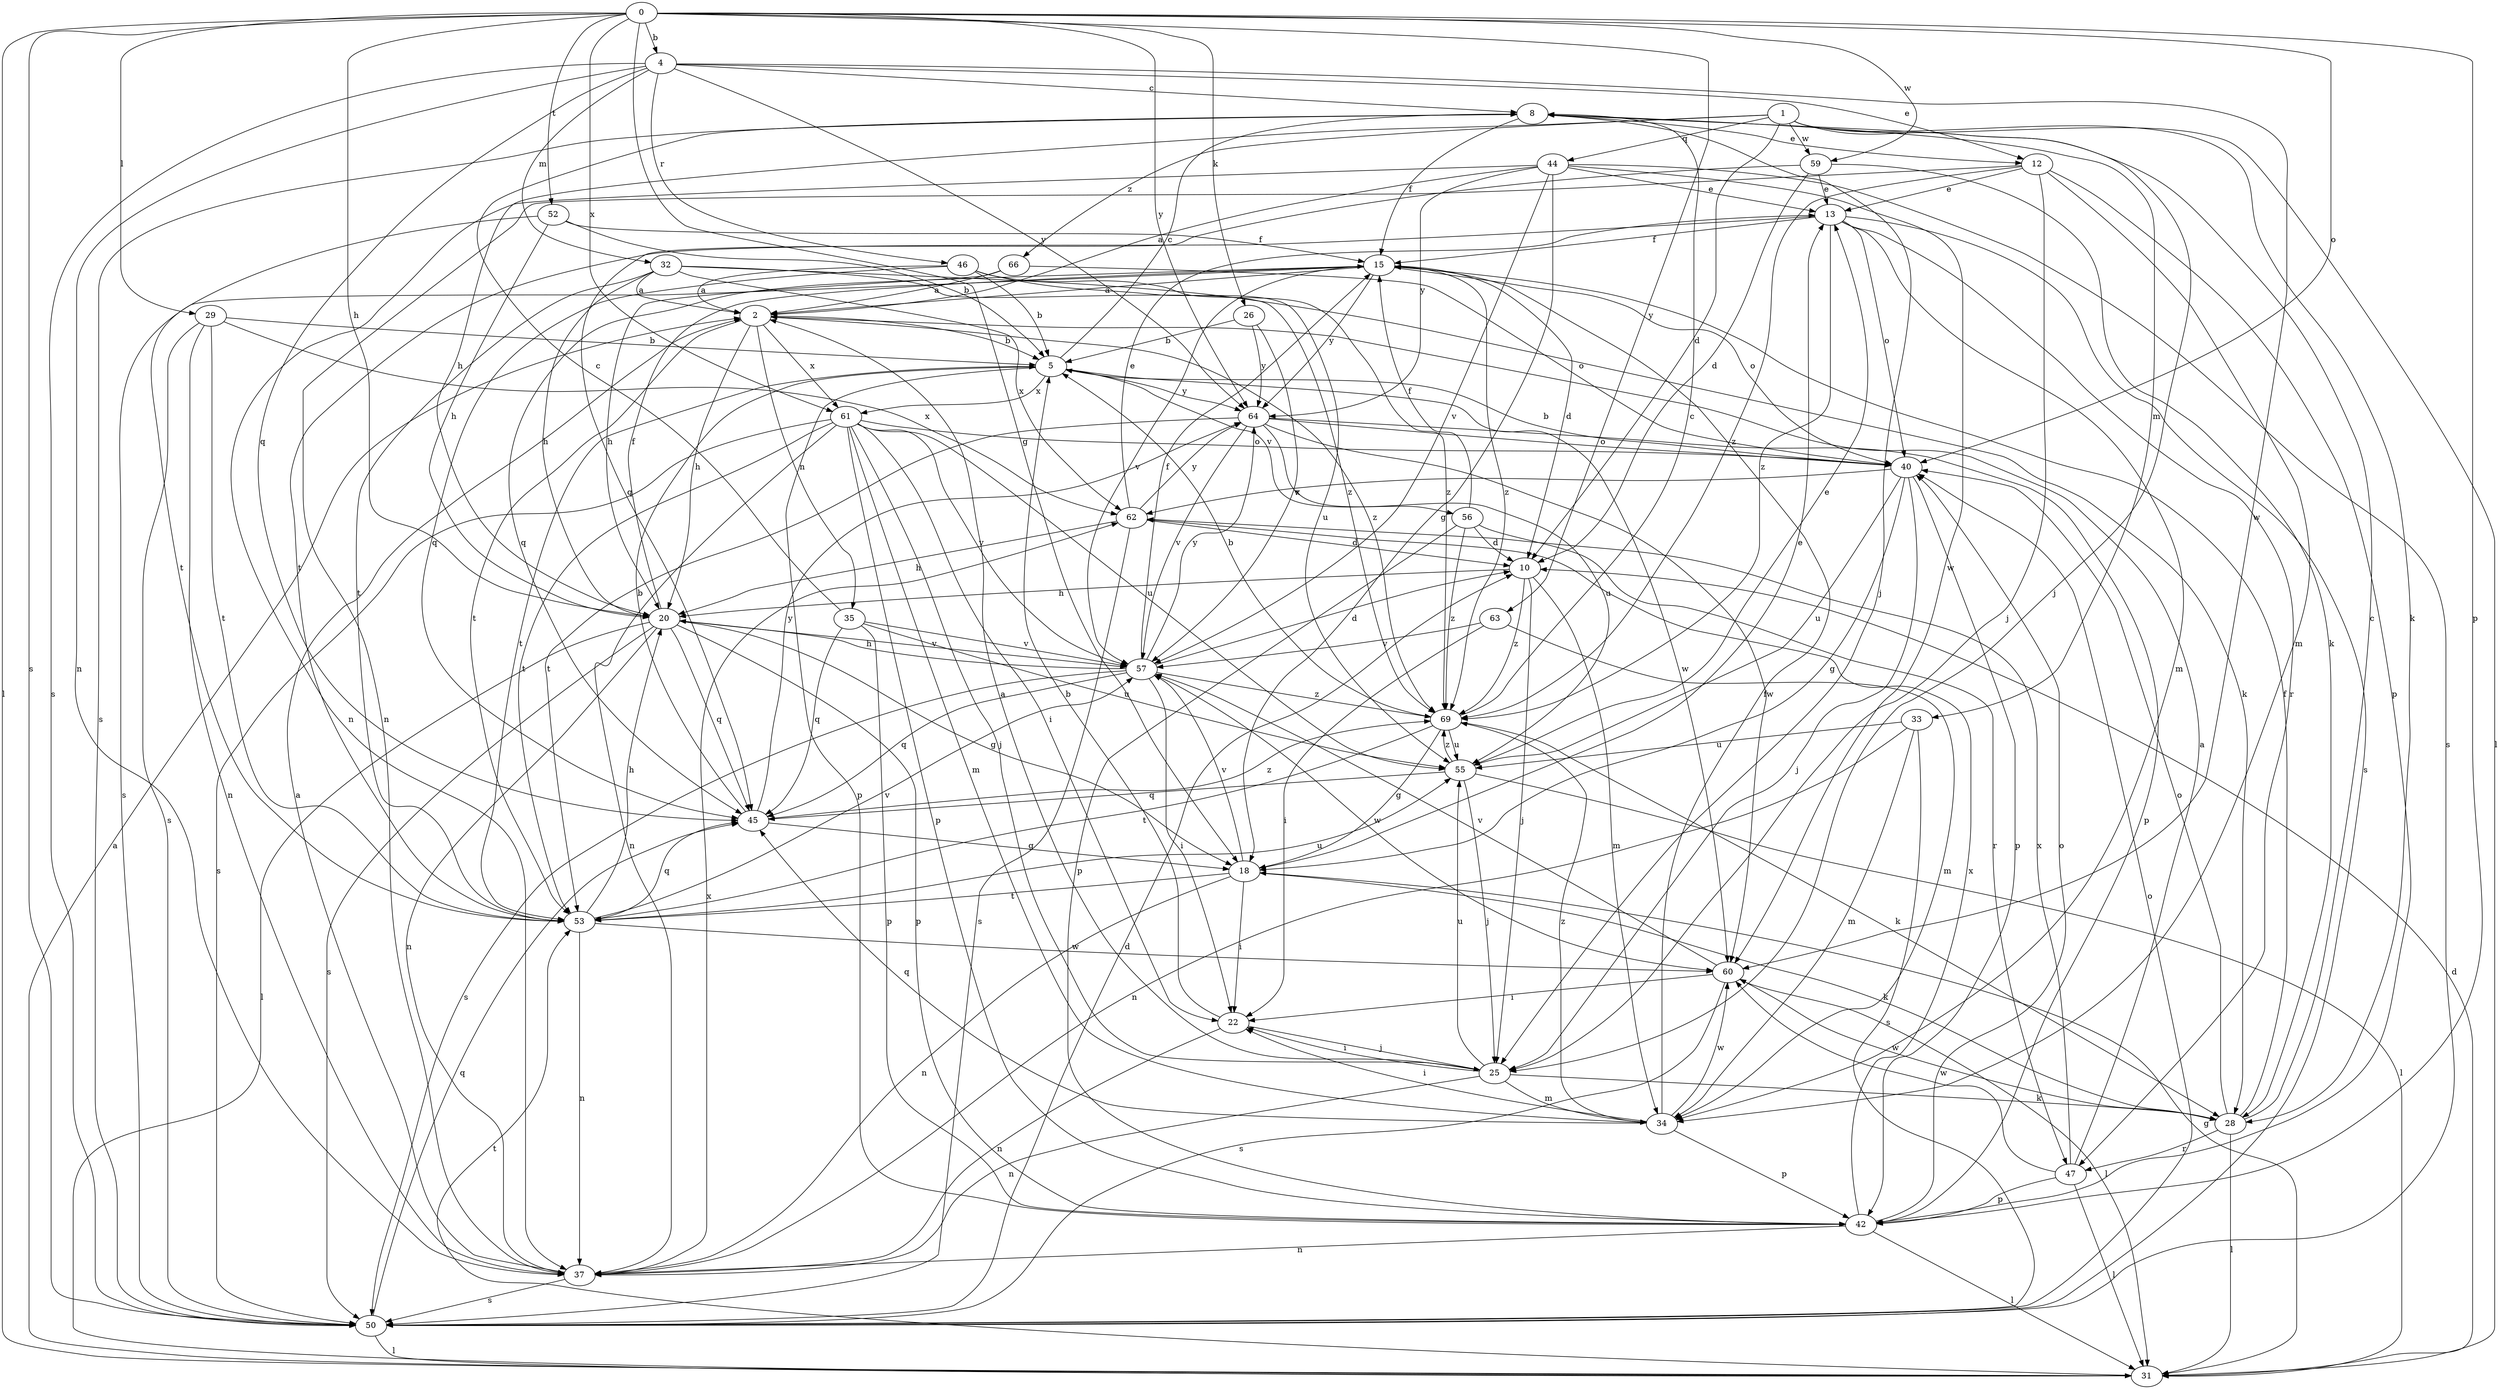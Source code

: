 strict digraph  {
0;
1;
2;
4;
5;
8;
10;
12;
13;
15;
18;
20;
22;
25;
26;
28;
29;
31;
32;
33;
34;
35;
37;
40;
42;
44;
45;
46;
47;
50;
52;
53;
55;
56;
57;
59;
60;
61;
62;
63;
64;
66;
69;
0 -> 4  [label=b];
0 -> 18  [label=g];
0 -> 20  [label=h];
0 -> 26  [label=k];
0 -> 29  [label=l];
0 -> 31  [label=l];
0 -> 40  [label=o];
0 -> 42  [label=p];
0 -> 50  [label=s];
0 -> 52  [label=t];
0 -> 59  [label=w];
0 -> 61  [label=x];
0 -> 63  [label=y];
0 -> 64  [label=y];
1 -> 10  [label=d];
1 -> 20  [label=h];
1 -> 25  [label=j];
1 -> 28  [label=k];
1 -> 31  [label=l];
1 -> 44  [label=q];
1 -> 59  [label=w];
1 -> 66  [label=z];
2 -> 5  [label=b];
2 -> 20  [label=h];
2 -> 35  [label=n];
2 -> 53  [label=t];
2 -> 61  [label=x];
2 -> 69  [label=z];
4 -> 8  [label=c];
4 -> 12  [label=e];
4 -> 32  [label=m];
4 -> 37  [label=n];
4 -> 45  [label=q];
4 -> 46  [label=r];
4 -> 50  [label=s];
4 -> 60  [label=w];
4 -> 64  [label=y];
5 -> 8  [label=c];
5 -> 42  [label=p];
5 -> 53  [label=t];
5 -> 56  [label=v];
5 -> 60  [label=w];
5 -> 61  [label=x];
5 -> 64  [label=y];
8 -> 12  [label=e];
8 -> 15  [label=f];
8 -> 25  [label=j];
8 -> 33  [label=m];
8 -> 50  [label=s];
10 -> 20  [label=h];
10 -> 25  [label=j];
10 -> 34  [label=m];
10 -> 69  [label=z];
12 -> 13  [label=e];
12 -> 25  [label=j];
12 -> 34  [label=m];
12 -> 37  [label=n];
12 -> 42  [label=p];
12 -> 69  [label=z];
13 -> 15  [label=f];
13 -> 34  [label=m];
13 -> 40  [label=o];
13 -> 47  [label=r];
13 -> 50  [label=s];
13 -> 53  [label=t];
13 -> 69  [label=z];
15 -> 2  [label=a];
15 -> 10  [label=d];
15 -> 40  [label=o];
15 -> 45  [label=q];
15 -> 50  [label=s];
15 -> 57  [label=v];
15 -> 64  [label=y];
15 -> 69  [label=z];
18 -> 13  [label=e];
18 -> 22  [label=i];
18 -> 28  [label=k];
18 -> 37  [label=n];
18 -> 53  [label=t];
18 -> 57  [label=v];
20 -> 15  [label=f];
20 -> 18  [label=g];
20 -> 31  [label=l];
20 -> 37  [label=n];
20 -> 42  [label=p];
20 -> 45  [label=q];
20 -> 50  [label=s];
20 -> 57  [label=v];
22 -> 5  [label=b];
22 -> 25  [label=j];
22 -> 37  [label=n];
25 -> 2  [label=a];
25 -> 22  [label=i];
25 -> 28  [label=k];
25 -> 34  [label=m];
25 -> 37  [label=n];
25 -> 55  [label=u];
26 -> 5  [label=b];
26 -> 57  [label=v];
26 -> 64  [label=y];
28 -> 8  [label=c];
28 -> 15  [label=f];
28 -> 31  [label=l];
28 -> 40  [label=o];
28 -> 47  [label=r];
28 -> 60  [label=w];
29 -> 5  [label=b];
29 -> 37  [label=n];
29 -> 50  [label=s];
29 -> 53  [label=t];
29 -> 62  [label=x];
31 -> 2  [label=a];
31 -> 10  [label=d];
31 -> 18  [label=g];
31 -> 53  [label=t];
32 -> 2  [label=a];
32 -> 20  [label=h];
32 -> 28  [label=k];
32 -> 53  [label=t];
32 -> 62  [label=x];
32 -> 69  [label=z];
33 -> 34  [label=m];
33 -> 37  [label=n];
33 -> 50  [label=s];
33 -> 55  [label=u];
34 -> 15  [label=f];
34 -> 22  [label=i];
34 -> 42  [label=p];
34 -> 45  [label=q];
34 -> 60  [label=w];
34 -> 69  [label=z];
35 -> 8  [label=c];
35 -> 42  [label=p];
35 -> 45  [label=q];
35 -> 55  [label=u];
35 -> 57  [label=v];
37 -> 2  [label=a];
37 -> 50  [label=s];
37 -> 62  [label=x];
40 -> 5  [label=b];
40 -> 18  [label=g];
40 -> 25  [label=j];
40 -> 42  [label=p];
40 -> 55  [label=u];
40 -> 62  [label=x];
42 -> 31  [label=l];
42 -> 37  [label=n];
42 -> 40  [label=o];
42 -> 62  [label=x];
44 -> 2  [label=a];
44 -> 13  [label=e];
44 -> 18  [label=g];
44 -> 37  [label=n];
44 -> 50  [label=s];
44 -> 57  [label=v];
44 -> 60  [label=w];
44 -> 64  [label=y];
45 -> 5  [label=b];
45 -> 18  [label=g];
45 -> 64  [label=y];
45 -> 69  [label=z];
46 -> 2  [label=a];
46 -> 5  [label=b];
46 -> 45  [label=q];
46 -> 55  [label=u];
46 -> 69  [label=z];
47 -> 2  [label=a];
47 -> 31  [label=l];
47 -> 42  [label=p];
47 -> 60  [label=w];
47 -> 62  [label=x];
50 -> 10  [label=d];
50 -> 31  [label=l];
50 -> 40  [label=o];
50 -> 45  [label=q];
52 -> 5  [label=b];
52 -> 15  [label=f];
52 -> 20  [label=h];
52 -> 53  [label=t];
53 -> 20  [label=h];
53 -> 37  [label=n];
53 -> 45  [label=q];
53 -> 55  [label=u];
53 -> 57  [label=v];
53 -> 60  [label=w];
55 -> 13  [label=e];
55 -> 25  [label=j];
55 -> 31  [label=l];
55 -> 45  [label=q];
55 -> 69  [label=z];
56 -> 10  [label=d];
56 -> 15  [label=f];
56 -> 42  [label=p];
56 -> 47  [label=r];
56 -> 69  [label=z];
57 -> 10  [label=d];
57 -> 15  [label=f];
57 -> 20  [label=h];
57 -> 22  [label=i];
57 -> 45  [label=q];
57 -> 50  [label=s];
57 -> 60  [label=w];
57 -> 64  [label=y];
57 -> 69  [label=z];
59 -> 10  [label=d];
59 -> 13  [label=e];
59 -> 28  [label=k];
59 -> 45  [label=q];
60 -> 22  [label=i];
60 -> 31  [label=l];
60 -> 50  [label=s];
60 -> 57  [label=v];
61 -> 22  [label=i];
61 -> 25  [label=j];
61 -> 34  [label=m];
61 -> 37  [label=n];
61 -> 40  [label=o];
61 -> 42  [label=p];
61 -> 50  [label=s];
61 -> 53  [label=t];
61 -> 55  [label=u];
61 -> 57  [label=v];
62 -> 10  [label=d];
62 -> 13  [label=e];
62 -> 20  [label=h];
62 -> 50  [label=s];
62 -> 64  [label=y];
63 -> 22  [label=i];
63 -> 34  [label=m];
63 -> 57  [label=v];
64 -> 40  [label=o];
64 -> 42  [label=p];
64 -> 53  [label=t];
64 -> 55  [label=u];
64 -> 57  [label=v];
64 -> 60  [label=w];
66 -> 2  [label=a];
66 -> 20  [label=h];
66 -> 40  [label=o];
69 -> 5  [label=b];
69 -> 8  [label=c];
69 -> 18  [label=g];
69 -> 28  [label=k];
69 -> 53  [label=t];
69 -> 55  [label=u];
}
